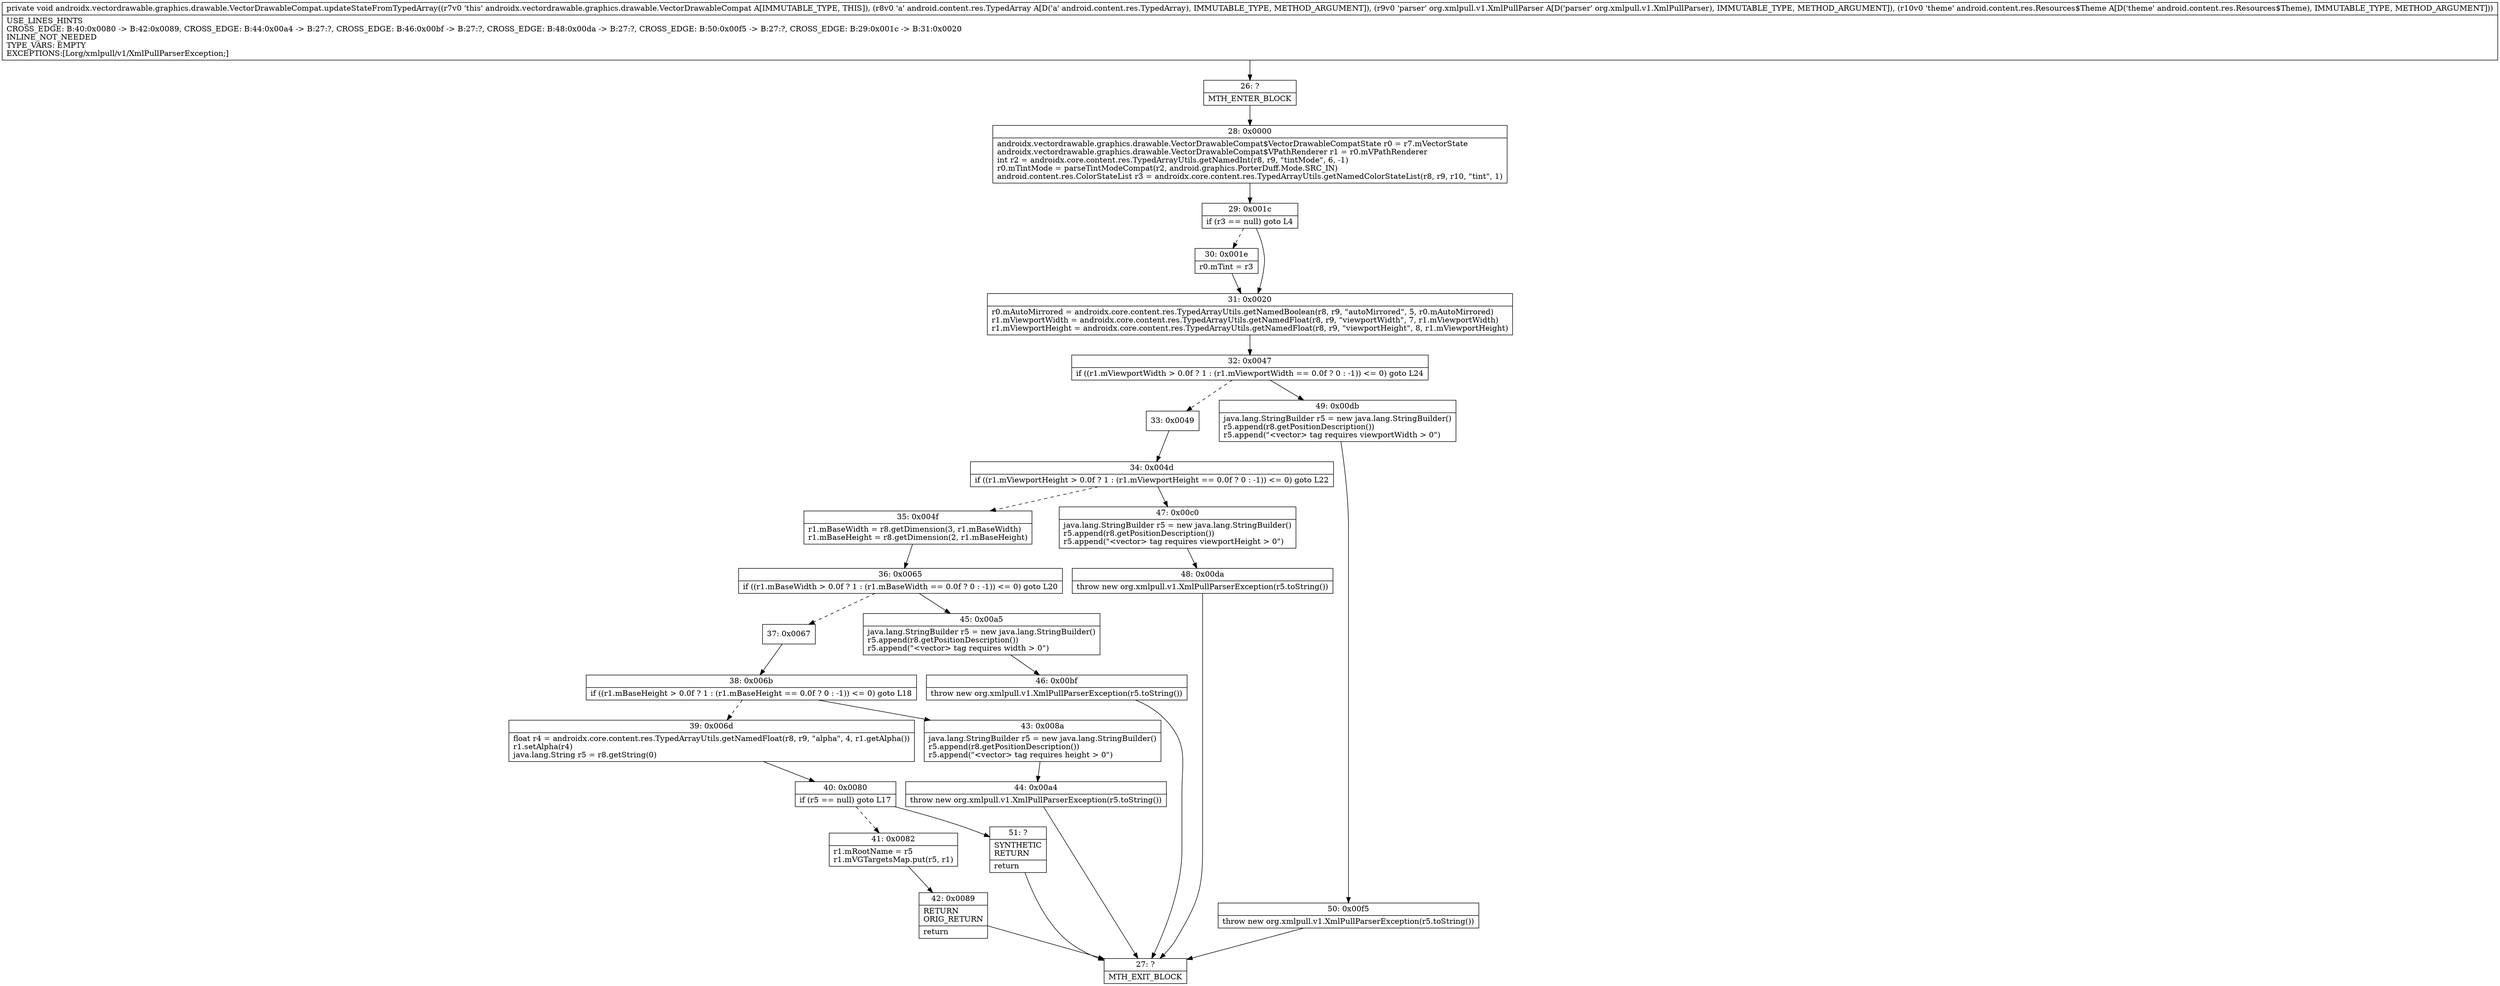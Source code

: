 digraph "CFG forandroidx.vectordrawable.graphics.drawable.VectorDrawableCompat.updateStateFromTypedArray(Landroid\/content\/res\/TypedArray;Lorg\/xmlpull\/v1\/XmlPullParser;Landroid\/content\/res\/Resources$Theme;)V" {
Node_26 [shape=record,label="{26\:\ ?|MTH_ENTER_BLOCK\l}"];
Node_28 [shape=record,label="{28\:\ 0x0000|androidx.vectordrawable.graphics.drawable.VectorDrawableCompat$VectorDrawableCompatState r0 = r7.mVectorState\landroidx.vectordrawable.graphics.drawable.VectorDrawableCompat$VPathRenderer r1 = r0.mVPathRenderer\lint r2 = androidx.core.content.res.TypedArrayUtils.getNamedInt(r8, r9, \"tintMode\", 6, \-1)\lr0.mTintMode = parseTintModeCompat(r2, android.graphics.PorterDuff.Mode.SRC_IN)\landroid.content.res.ColorStateList r3 = androidx.core.content.res.TypedArrayUtils.getNamedColorStateList(r8, r9, r10, \"tint\", 1)\l}"];
Node_29 [shape=record,label="{29\:\ 0x001c|if (r3 == null) goto L4\l}"];
Node_30 [shape=record,label="{30\:\ 0x001e|r0.mTint = r3\l}"];
Node_31 [shape=record,label="{31\:\ 0x0020|r0.mAutoMirrored = androidx.core.content.res.TypedArrayUtils.getNamedBoolean(r8, r9, \"autoMirrored\", 5, r0.mAutoMirrored)\lr1.mViewportWidth = androidx.core.content.res.TypedArrayUtils.getNamedFloat(r8, r9, \"viewportWidth\", 7, r1.mViewportWidth)\lr1.mViewportHeight = androidx.core.content.res.TypedArrayUtils.getNamedFloat(r8, r9, \"viewportHeight\", 8, r1.mViewportHeight)\l}"];
Node_32 [shape=record,label="{32\:\ 0x0047|if ((r1.mViewportWidth \> 0.0f ? 1 : (r1.mViewportWidth == 0.0f ? 0 : \-1)) \<= 0) goto L24\l}"];
Node_33 [shape=record,label="{33\:\ 0x0049}"];
Node_34 [shape=record,label="{34\:\ 0x004d|if ((r1.mViewportHeight \> 0.0f ? 1 : (r1.mViewportHeight == 0.0f ? 0 : \-1)) \<= 0) goto L22\l}"];
Node_35 [shape=record,label="{35\:\ 0x004f|r1.mBaseWidth = r8.getDimension(3, r1.mBaseWidth)\lr1.mBaseHeight = r8.getDimension(2, r1.mBaseHeight)\l}"];
Node_36 [shape=record,label="{36\:\ 0x0065|if ((r1.mBaseWidth \> 0.0f ? 1 : (r1.mBaseWidth == 0.0f ? 0 : \-1)) \<= 0) goto L20\l}"];
Node_37 [shape=record,label="{37\:\ 0x0067}"];
Node_38 [shape=record,label="{38\:\ 0x006b|if ((r1.mBaseHeight \> 0.0f ? 1 : (r1.mBaseHeight == 0.0f ? 0 : \-1)) \<= 0) goto L18\l}"];
Node_39 [shape=record,label="{39\:\ 0x006d|float r4 = androidx.core.content.res.TypedArrayUtils.getNamedFloat(r8, r9, \"alpha\", 4, r1.getAlpha())\lr1.setAlpha(r4)\ljava.lang.String r5 = r8.getString(0)\l}"];
Node_40 [shape=record,label="{40\:\ 0x0080|if (r5 == null) goto L17\l}"];
Node_41 [shape=record,label="{41\:\ 0x0082|r1.mRootName = r5\lr1.mVGTargetsMap.put(r5, r1)\l}"];
Node_42 [shape=record,label="{42\:\ 0x0089|RETURN\lORIG_RETURN\l|return\l}"];
Node_27 [shape=record,label="{27\:\ ?|MTH_EXIT_BLOCK\l}"];
Node_51 [shape=record,label="{51\:\ ?|SYNTHETIC\lRETURN\l|return\l}"];
Node_43 [shape=record,label="{43\:\ 0x008a|java.lang.StringBuilder r5 = new java.lang.StringBuilder()\lr5.append(r8.getPositionDescription())\lr5.append(\"\<vector\> tag requires height \> 0\")\l}"];
Node_44 [shape=record,label="{44\:\ 0x00a4|throw new org.xmlpull.v1.XmlPullParserException(r5.toString())\l}"];
Node_45 [shape=record,label="{45\:\ 0x00a5|java.lang.StringBuilder r5 = new java.lang.StringBuilder()\lr5.append(r8.getPositionDescription())\lr5.append(\"\<vector\> tag requires width \> 0\")\l}"];
Node_46 [shape=record,label="{46\:\ 0x00bf|throw new org.xmlpull.v1.XmlPullParserException(r5.toString())\l}"];
Node_47 [shape=record,label="{47\:\ 0x00c0|java.lang.StringBuilder r5 = new java.lang.StringBuilder()\lr5.append(r8.getPositionDescription())\lr5.append(\"\<vector\> tag requires viewportHeight \> 0\")\l}"];
Node_48 [shape=record,label="{48\:\ 0x00da|throw new org.xmlpull.v1.XmlPullParserException(r5.toString())\l}"];
Node_49 [shape=record,label="{49\:\ 0x00db|java.lang.StringBuilder r5 = new java.lang.StringBuilder()\lr5.append(r8.getPositionDescription())\lr5.append(\"\<vector\> tag requires viewportWidth \> 0\")\l}"];
Node_50 [shape=record,label="{50\:\ 0x00f5|throw new org.xmlpull.v1.XmlPullParserException(r5.toString())\l}"];
MethodNode[shape=record,label="{private void androidx.vectordrawable.graphics.drawable.VectorDrawableCompat.updateStateFromTypedArray((r7v0 'this' androidx.vectordrawable.graphics.drawable.VectorDrawableCompat A[IMMUTABLE_TYPE, THIS]), (r8v0 'a' android.content.res.TypedArray A[D('a' android.content.res.TypedArray), IMMUTABLE_TYPE, METHOD_ARGUMENT]), (r9v0 'parser' org.xmlpull.v1.XmlPullParser A[D('parser' org.xmlpull.v1.XmlPullParser), IMMUTABLE_TYPE, METHOD_ARGUMENT]), (r10v0 'theme' android.content.res.Resources$Theme A[D('theme' android.content.res.Resources$Theme), IMMUTABLE_TYPE, METHOD_ARGUMENT]))  | USE_LINES_HINTS\lCROSS_EDGE: B:40:0x0080 \-\> B:42:0x0089, CROSS_EDGE: B:44:0x00a4 \-\> B:27:?, CROSS_EDGE: B:46:0x00bf \-\> B:27:?, CROSS_EDGE: B:48:0x00da \-\> B:27:?, CROSS_EDGE: B:50:0x00f5 \-\> B:27:?, CROSS_EDGE: B:29:0x001c \-\> B:31:0x0020\lINLINE_NOT_NEEDED\lTYPE_VARS: EMPTY\lEXCEPTIONS:[Lorg\/xmlpull\/v1\/XmlPullParserException;]\l}"];
MethodNode -> Node_26;Node_26 -> Node_28;
Node_28 -> Node_29;
Node_29 -> Node_30[style=dashed];
Node_29 -> Node_31;
Node_30 -> Node_31;
Node_31 -> Node_32;
Node_32 -> Node_33[style=dashed];
Node_32 -> Node_49;
Node_33 -> Node_34;
Node_34 -> Node_35[style=dashed];
Node_34 -> Node_47;
Node_35 -> Node_36;
Node_36 -> Node_37[style=dashed];
Node_36 -> Node_45;
Node_37 -> Node_38;
Node_38 -> Node_39[style=dashed];
Node_38 -> Node_43;
Node_39 -> Node_40;
Node_40 -> Node_41[style=dashed];
Node_40 -> Node_51;
Node_41 -> Node_42;
Node_42 -> Node_27;
Node_51 -> Node_27;
Node_43 -> Node_44;
Node_44 -> Node_27;
Node_45 -> Node_46;
Node_46 -> Node_27;
Node_47 -> Node_48;
Node_48 -> Node_27;
Node_49 -> Node_50;
Node_50 -> Node_27;
}

